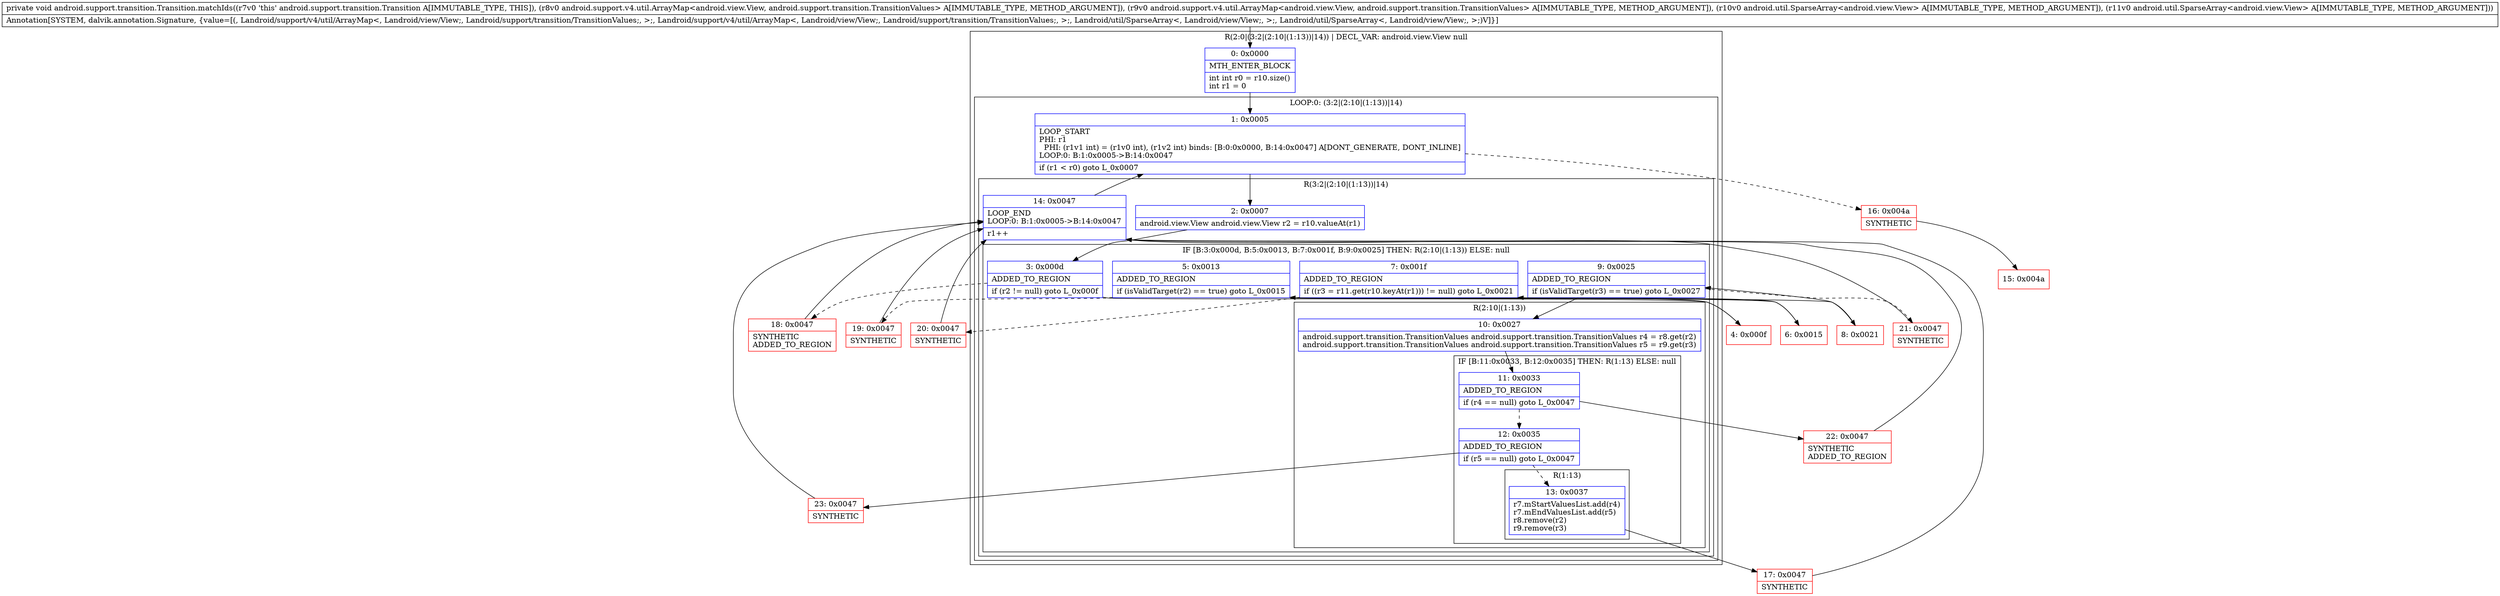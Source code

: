 digraph "CFG forandroid.support.transition.Transition.matchIds(Landroid\/support\/v4\/util\/ArrayMap;Landroid\/support\/v4\/util\/ArrayMap;Landroid\/util\/SparseArray;Landroid\/util\/SparseArray;)V" {
subgraph cluster_Region_1942069268 {
label = "R(2:0|(3:2|(2:10|(1:13))|14)) | DECL_VAR: android.view.View null\l";
node [shape=record,color=blue];
Node_0 [shape=record,label="{0\:\ 0x0000|MTH_ENTER_BLOCK\l|int int r0 = r10.size()\lint r1 = 0\l}"];
subgraph cluster_LoopRegion_149747363 {
label = "LOOP:0: (3:2|(2:10|(1:13))|14)";
node [shape=record,color=blue];
Node_1 [shape=record,label="{1\:\ 0x0005|LOOP_START\lPHI: r1 \l  PHI: (r1v1 int) = (r1v0 int), (r1v2 int) binds: [B:0:0x0000, B:14:0x0047] A[DONT_GENERATE, DONT_INLINE]\lLOOP:0: B:1:0x0005\-\>B:14:0x0047\l|if (r1 \< r0) goto L_0x0007\l}"];
subgraph cluster_Region_284237293 {
label = "R(3:2|(2:10|(1:13))|14)";
node [shape=record,color=blue];
Node_2 [shape=record,label="{2\:\ 0x0007|android.view.View android.view.View r2 = r10.valueAt(r1)\l}"];
subgraph cluster_IfRegion_962601257 {
label = "IF [B:3:0x000d, B:5:0x0013, B:7:0x001f, B:9:0x0025] THEN: R(2:10|(1:13)) ELSE: null";
node [shape=record,color=blue];
Node_3 [shape=record,label="{3\:\ 0x000d|ADDED_TO_REGION\l|if (r2 != null) goto L_0x000f\l}"];
Node_5 [shape=record,label="{5\:\ 0x0013|ADDED_TO_REGION\l|if (isValidTarget(r2) == true) goto L_0x0015\l}"];
Node_7 [shape=record,label="{7\:\ 0x001f|ADDED_TO_REGION\l|if ((r3 = r11.get(r10.keyAt(r1))) != null) goto L_0x0021\l}"];
Node_9 [shape=record,label="{9\:\ 0x0025|ADDED_TO_REGION\l|if (isValidTarget(r3) == true) goto L_0x0027\l}"];
subgraph cluster_Region_1205860113 {
label = "R(2:10|(1:13))";
node [shape=record,color=blue];
Node_10 [shape=record,label="{10\:\ 0x0027|android.support.transition.TransitionValues android.support.transition.TransitionValues r4 = r8.get(r2)\landroid.support.transition.TransitionValues android.support.transition.TransitionValues r5 = r9.get(r3)\l}"];
subgraph cluster_IfRegion_812594738 {
label = "IF [B:11:0x0033, B:12:0x0035] THEN: R(1:13) ELSE: null";
node [shape=record,color=blue];
Node_11 [shape=record,label="{11\:\ 0x0033|ADDED_TO_REGION\l|if (r4 == null) goto L_0x0047\l}"];
Node_12 [shape=record,label="{12\:\ 0x0035|ADDED_TO_REGION\l|if (r5 == null) goto L_0x0047\l}"];
subgraph cluster_Region_677992615 {
label = "R(1:13)";
node [shape=record,color=blue];
Node_13 [shape=record,label="{13\:\ 0x0037|r7.mStartValuesList.add(r4)\lr7.mEndValuesList.add(r5)\lr8.remove(r2)\lr9.remove(r3)\l}"];
}
}
}
}
Node_14 [shape=record,label="{14\:\ 0x0047|LOOP_END\lLOOP:0: B:1:0x0005\-\>B:14:0x0047\l|r1++\l}"];
}
}
}
Node_4 [shape=record,color=red,label="{4\:\ 0x000f}"];
Node_6 [shape=record,color=red,label="{6\:\ 0x0015}"];
Node_8 [shape=record,color=red,label="{8\:\ 0x0021}"];
Node_15 [shape=record,color=red,label="{15\:\ 0x004a}"];
Node_16 [shape=record,color=red,label="{16\:\ 0x004a|SYNTHETIC\l}"];
Node_17 [shape=record,color=red,label="{17\:\ 0x0047|SYNTHETIC\l}"];
Node_18 [shape=record,color=red,label="{18\:\ 0x0047|SYNTHETIC\lADDED_TO_REGION\l}"];
Node_19 [shape=record,color=red,label="{19\:\ 0x0047|SYNTHETIC\l}"];
Node_20 [shape=record,color=red,label="{20\:\ 0x0047|SYNTHETIC\l}"];
Node_21 [shape=record,color=red,label="{21\:\ 0x0047|SYNTHETIC\l}"];
Node_22 [shape=record,color=red,label="{22\:\ 0x0047|SYNTHETIC\lADDED_TO_REGION\l}"];
Node_23 [shape=record,color=red,label="{23\:\ 0x0047|SYNTHETIC\l}"];
MethodNode[shape=record,label="{private void android.support.transition.Transition.matchIds((r7v0 'this' android.support.transition.Transition A[IMMUTABLE_TYPE, THIS]), (r8v0 android.support.v4.util.ArrayMap\<android.view.View, android.support.transition.TransitionValues\> A[IMMUTABLE_TYPE, METHOD_ARGUMENT]), (r9v0 android.support.v4.util.ArrayMap\<android.view.View, android.support.transition.TransitionValues\> A[IMMUTABLE_TYPE, METHOD_ARGUMENT]), (r10v0 android.util.SparseArray\<android.view.View\> A[IMMUTABLE_TYPE, METHOD_ARGUMENT]), (r11v0 android.util.SparseArray\<android.view.View\> A[IMMUTABLE_TYPE, METHOD_ARGUMENT]))  | Annotation[SYSTEM, dalvik.annotation.Signature, \{value=[(, Landroid\/support\/v4\/util\/ArrayMap\<, Landroid\/view\/View;, Landroid\/support\/transition\/TransitionValues;, \>;, Landroid\/support\/v4\/util\/ArrayMap\<, Landroid\/view\/View;, Landroid\/support\/transition\/TransitionValues;, \>;, Landroid\/util\/SparseArray\<, Landroid\/view\/View;, \>;, Landroid\/util\/SparseArray\<, Landroid\/view\/View;, \>;)V]\}]\l}"];
MethodNode -> Node_0;
Node_0 -> Node_1;
Node_1 -> Node_2;
Node_1 -> Node_16[style=dashed];
Node_2 -> Node_3;
Node_3 -> Node_4;
Node_3 -> Node_18[style=dashed];
Node_5 -> Node_6;
Node_5 -> Node_19[style=dashed];
Node_7 -> Node_8;
Node_7 -> Node_20[style=dashed];
Node_9 -> Node_10;
Node_9 -> Node_21[style=dashed];
Node_10 -> Node_11;
Node_11 -> Node_12[style=dashed];
Node_11 -> Node_22;
Node_12 -> Node_13[style=dashed];
Node_12 -> Node_23;
Node_13 -> Node_17;
Node_14 -> Node_1;
Node_4 -> Node_5;
Node_6 -> Node_7;
Node_8 -> Node_9;
Node_16 -> Node_15;
Node_17 -> Node_14;
Node_18 -> Node_14;
Node_19 -> Node_14;
Node_20 -> Node_14;
Node_21 -> Node_14;
Node_22 -> Node_14;
Node_23 -> Node_14;
}

